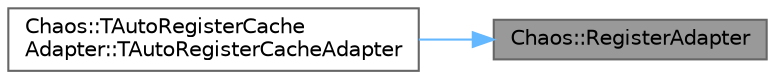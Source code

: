 digraph "Chaos::RegisterAdapter"
{
 // INTERACTIVE_SVG=YES
 // LATEX_PDF_SIZE
  bgcolor="transparent";
  edge [fontname=Helvetica,fontsize=10,labelfontname=Helvetica,labelfontsize=10];
  node [fontname=Helvetica,fontsize=10,shape=box,height=0.2,width=0.4];
  rankdir="RL";
  Node1 [id="Node000001",label="Chaos::RegisterAdapter",height=0.2,width=0.4,color="gray40", fillcolor="grey60", style="filled", fontcolor="black",tooltip=" "];
  Node1 -> Node2 [id="edge1_Node000001_Node000002",dir="back",color="steelblue1",style="solid",tooltip=" "];
  Node2 [id="Node000002",label="Chaos::TAutoRegisterCache\lAdapter::TAutoRegisterCacheAdapter",height=0.2,width=0.4,color="grey40", fillcolor="white", style="filled",URL="$d3/d9f/structChaos_1_1TAutoRegisterCacheAdapter.html#a5ef79b69f769ff742327b6137f79acbf",tooltip=" "];
}

